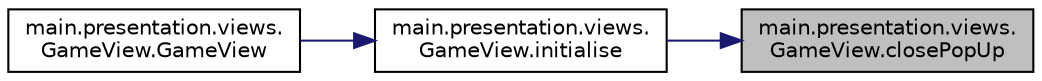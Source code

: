 digraph "main.presentation.views.GameView.closePopUp"
{
 // INTERACTIVE_SVG=YES
 // LATEX_PDF_SIZE
  edge [fontname="Helvetica",fontsize="10",labelfontname="Helvetica",labelfontsize="10"];
  node [fontname="Helvetica",fontsize="10",shape=record];
  rankdir="RL";
  Node1 [label="main.presentation.views.\lGameView.closePopUp",height=0.2,width=0.4,color="black", fillcolor="grey75", style="filled", fontcolor="black",tooltip=" "];
  Node1 -> Node2 [dir="back",color="midnightblue",fontsize="10",style="solid",fontname="Helvetica"];
  Node2 [label="main.presentation.views.\lGameView.initialise",height=0.2,width=0.4,color="black", fillcolor="white", style="filled",URL="$classmain_1_1presentation_1_1views_1_1GameView.html#a0bd3aee5deb7fd01f81e36e8e53b5446",tooltip=" "];
  Node2 -> Node3 [dir="back",color="midnightblue",fontsize="10",style="solid",fontname="Helvetica"];
  Node3 [label="main.presentation.views.\lGameView.GameView",height=0.2,width=0.4,color="black", fillcolor="white", style="filled",URL="$classmain_1_1presentation_1_1views_1_1GameView.html#a9bb4c3b2306ad017f58b70242bbe1d87",tooltip=" "];
}

